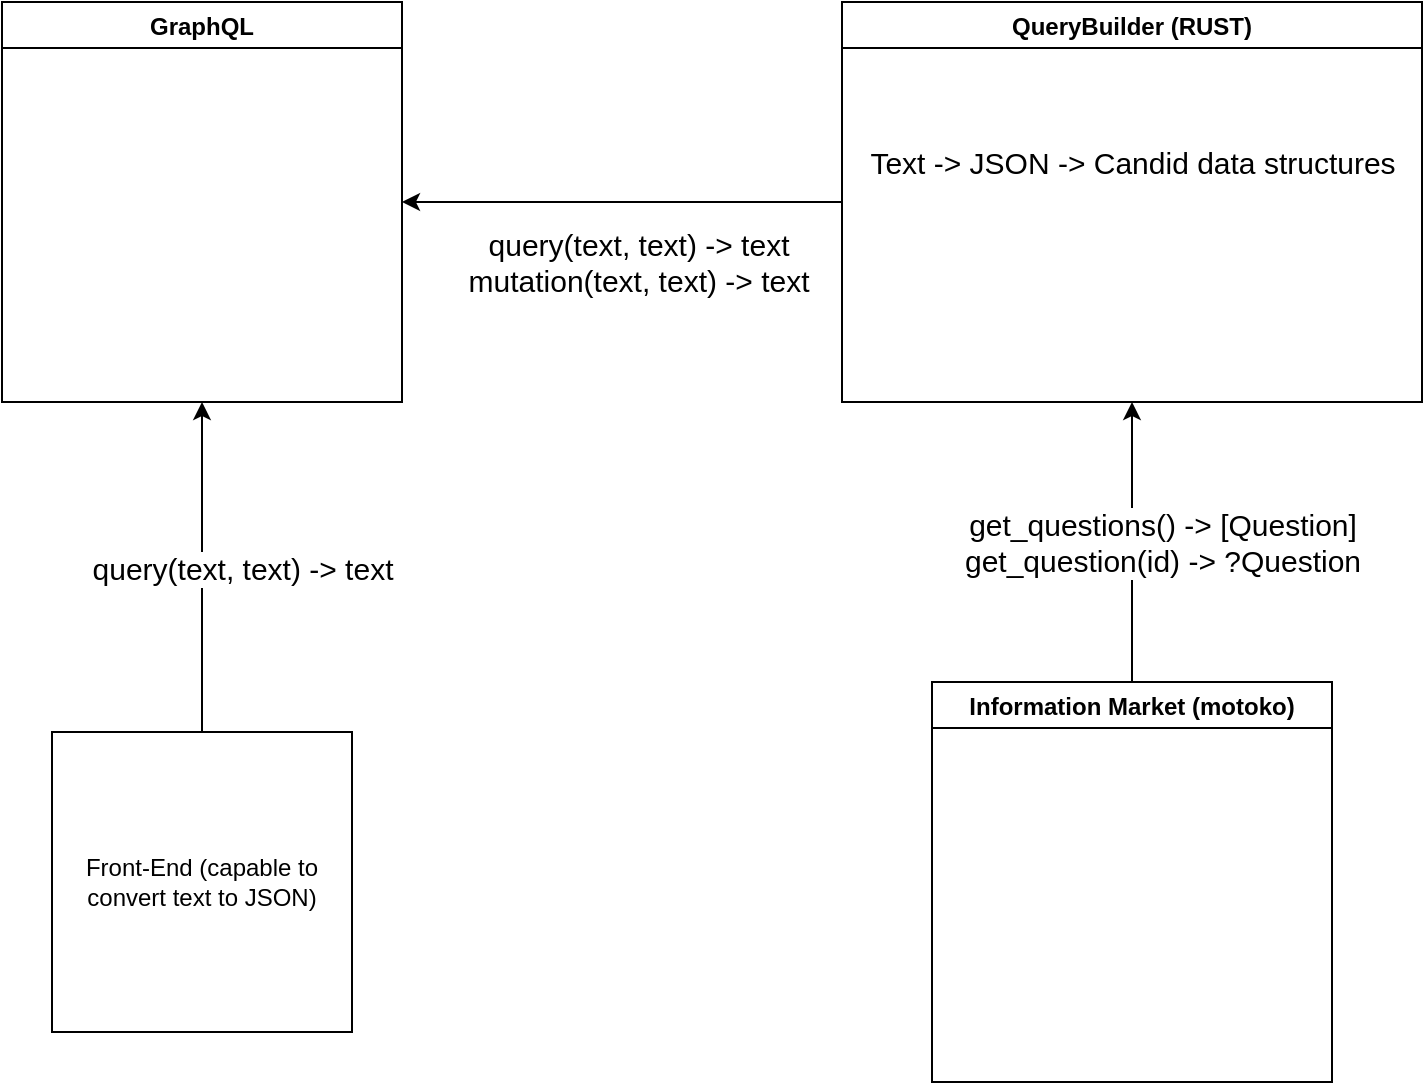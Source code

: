 <mxfile version="18.0.6" type="device"><diagram id="HHIIxH0T6KNpUWlWeL_J" name="Page-1"><mxGraphModel dx="1422" dy="752" grid="1" gridSize="10" guides="1" tooltips="1" connect="1" arrows="1" fold="1" page="1" pageScale="1" pageWidth="827" pageHeight="1169" math="0" shadow="0"><root><mxCell id="0"/><mxCell id="1" parent="0"/><mxCell id="Nx15o_EGSGZUpAu_rHQ--1" value="GraphQL" style="swimlane;" vertex="1" parent="1"><mxGeometry x="60" y="130" width="200" height="200" as="geometry"/></mxCell><mxCell id="Nx15o_EGSGZUpAu_rHQ--7" style="edgeStyle=orthogonalEdgeStyle;rounded=0;orthogonalLoop=1;jettySize=auto;html=1;entryX=1;entryY=0.5;entryDx=0;entryDy=0;fontSize=15;" edge="1" parent="1" source="Nx15o_EGSGZUpAu_rHQ--2" target="Nx15o_EGSGZUpAu_rHQ--1"><mxGeometry relative="1" as="geometry"/></mxCell><mxCell id="Nx15o_EGSGZUpAu_rHQ--8" value="&lt;div&gt;query(text, text) -&amp;gt; text&lt;/div&gt;&lt;div&gt;mutation(text, text) -&amp;gt; text&lt;br&gt;&lt;/div&gt;" style="edgeLabel;html=1;align=center;verticalAlign=middle;resizable=0;points=[];fontSize=15;" vertex="1" connectable="0" parent="Nx15o_EGSGZUpAu_rHQ--7"><mxGeometry x="0.375" y="-2" relative="1" as="geometry"><mxPoint x="49" y="32" as="offset"/></mxGeometry></mxCell><mxCell id="Nx15o_EGSGZUpAu_rHQ--2" value="QueryBuilder (RUST)" style="swimlane;" vertex="1" parent="1"><mxGeometry x="480" y="130" width="290" height="200" as="geometry"/></mxCell><mxCell id="Nx15o_EGSGZUpAu_rHQ--9" value="Text -&amp;gt; JSON -&amp;gt; Candid data structures" style="text;html=1;align=center;verticalAlign=middle;resizable=0;points=[];autosize=1;strokeColor=none;fillColor=none;fontSize=15;" vertex="1" parent="Nx15o_EGSGZUpAu_rHQ--2"><mxGeometry x="10" y="70" width="270" height="20" as="geometry"/></mxCell><mxCell id="Nx15o_EGSGZUpAu_rHQ--10" style="edgeStyle=orthogonalEdgeStyle;rounded=0;orthogonalLoop=1;jettySize=auto;html=1;entryX=0.5;entryY=1;entryDx=0;entryDy=0;fontSize=15;" edge="1" parent="1" source="Nx15o_EGSGZUpAu_rHQ--3" target="Nx15o_EGSGZUpAu_rHQ--2"><mxGeometry relative="1" as="geometry"/></mxCell><mxCell id="Nx15o_EGSGZUpAu_rHQ--11" value="&lt;div&gt;get_questions() -&amp;gt; [Question]&lt;/div&gt;&lt;div&gt;get_question(id) -&amp;gt; ?Question&lt;br&gt;&lt;/div&gt;" style="edgeLabel;html=1;align=center;verticalAlign=middle;resizable=0;points=[];fontSize=15;" vertex="1" connectable="0" parent="Nx15o_EGSGZUpAu_rHQ--10"><mxGeometry x="0.271" y="-2" relative="1" as="geometry"><mxPoint x="13" y="19" as="offset"/></mxGeometry></mxCell><mxCell id="Nx15o_EGSGZUpAu_rHQ--3" value="Information Market (motoko)" style="swimlane;" vertex="1" parent="1"><mxGeometry x="525" y="470" width="200" height="200" as="geometry"/></mxCell><mxCell id="Nx15o_EGSGZUpAu_rHQ--5" value="query(text, text) -&amp;gt; text" style="edgeStyle=orthogonalEdgeStyle;rounded=0;orthogonalLoop=1;jettySize=auto;html=1;entryX=0.5;entryY=1;entryDx=0;entryDy=0;fontSize=15;" edge="1" parent="1" source="Nx15o_EGSGZUpAu_rHQ--4" target="Nx15o_EGSGZUpAu_rHQ--1"><mxGeometry y="-20" relative="1" as="geometry"><mxPoint as="offset"/></mxGeometry></mxCell><mxCell id="Nx15o_EGSGZUpAu_rHQ--4" value="&lt;div&gt;Front-End (capable to convert text to JSON)&lt;br&gt;&lt;/div&gt;" style="whiteSpace=wrap;html=1;aspect=fixed;" vertex="1" parent="1"><mxGeometry x="85" y="495" width="150" height="150" as="geometry"/></mxCell></root></mxGraphModel></diagram></mxfile>